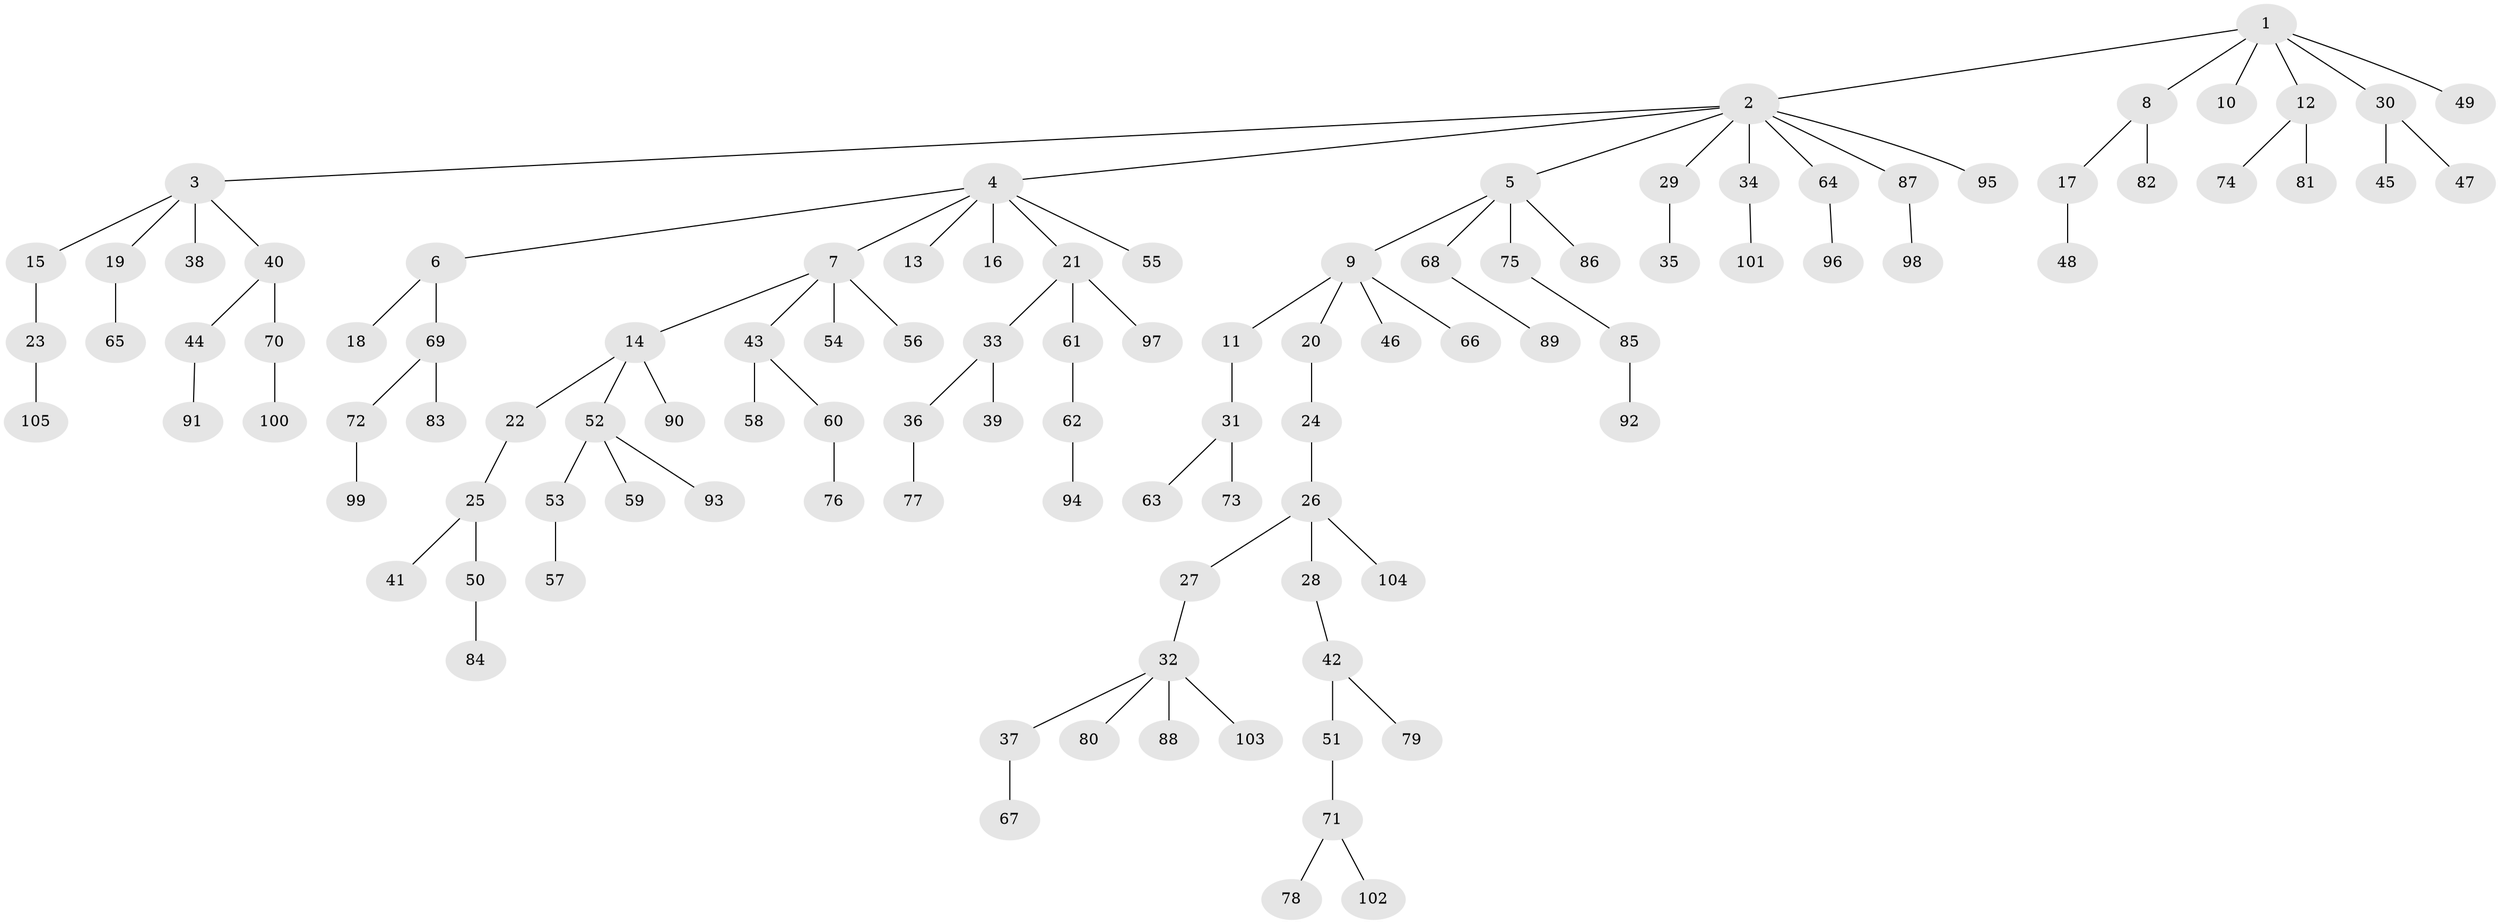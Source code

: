 // coarse degree distribution, {7: 0.0136986301369863, 8: 0.0410958904109589, 4: 0.0273972602739726, 3: 0.1095890410958904, 1: 0.6438356164383562, 6: 0.0136986301369863, 2: 0.1232876712328767, 5: 0.0273972602739726}
// Generated by graph-tools (version 1.1) at 2025/52/02/27/25 19:52:10]
// undirected, 105 vertices, 104 edges
graph export_dot {
graph [start="1"]
  node [color=gray90,style=filled];
  1;
  2;
  3;
  4;
  5;
  6;
  7;
  8;
  9;
  10;
  11;
  12;
  13;
  14;
  15;
  16;
  17;
  18;
  19;
  20;
  21;
  22;
  23;
  24;
  25;
  26;
  27;
  28;
  29;
  30;
  31;
  32;
  33;
  34;
  35;
  36;
  37;
  38;
  39;
  40;
  41;
  42;
  43;
  44;
  45;
  46;
  47;
  48;
  49;
  50;
  51;
  52;
  53;
  54;
  55;
  56;
  57;
  58;
  59;
  60;
  61;
  62;
  63;
  64;
  65;
  66;
  67;
  68;
  69;
  70;
  71;
  72;
  73;
  74;
  75;
  76;
  77;
  78;
  79;
  80;
  81;
  82;
  83;
  84;
  85;
  86;
  87;
  88;
  89;
  90;
  91;
  92;
  93;
  94;
  95;
  96;
  97;
  98;
  99;
  100;
  101;
  102;
  103;
  104;
  105;
  1 -- 2;
  1 -- 8;
  1 -- 10;
  1 -- 12;
  1 -- 30;
  1 -- 49;
  2 -- 3;
  2 -- 4;
  2 -- 5;
  2 -- 29;
  2 -- 34;
  2 -- 64;
  2 -- 87;
  2 -- 95;
  3 -- 15;
  3 -- 19;
  3 -- 38;
  3 -- 40;
  4 -- 6;
  4 -- 7;
  4 -- 13;
  4 -- 16;
  4 -- 21;
  4 -- 55;
  5 -- 9;
  5 -- 68;
  5 -- 75;
  5 -- 86;
  6 -- 18;
  6 -- 69;
  7 -- 14;
  7 -- 43;
  7 -- 54;
  7 -- 56;
  8 -- 17;
  8 -- 82;
  9 -- 11;
  9 -- 20;
  9 -- 46;
  9 -- 66;
  11 -- 31;
  12 -- 74;
  12 -- 81;
  14 -- 22;
  14 -- 52;
  14 -- 90;
  15 -- 23;
  17 -- 48;
  19 -- 65;
  20 -- 24;
  21 -- 33;
  21 -- 61;
  21 -- 97;
  22 -- 25;
  23 -- 105;
  24 -- 26;
  25 -- 41;
  25 -- 50;
  26 -- 27;
  26 -- 28;
  26 -- 104;
  27 -- 32;
  28 -- 42;
  29 -- 35;
  30 -- 45;
  30 -- 47;
  31 -- 63;
  31 -- 73;
  32 -- 37;
  32 -- 80;
  32 -- 88;
  32 -- 103;
  33 -- 36;
  33 -- 39;
  34 -- 101;
  36 -- 77;
  37 -- 67;
  40 -- 44;
  40 -- 70;
  42 -- 51;
  42 -- 79;
  43 -- 58;
  43 -- 60;
  44 -- 91;
  50 -- 84;
  51 -- 71;
  52 -- 53;
  52 -- 59;
  52 -- 93;
  53 -- 57;
  60 -- 76;
  61 -- 62;
  62 -- 94;
  64 -- 96;
  68 -- 89;
  69 -- 72;
  69 -- 83;
  70 -- 100;
  71 -- 78;
  71 -- 102;
  72 -- 99;
  75 -- 85;
  85 -- 92;
  87 -- 98;
}
